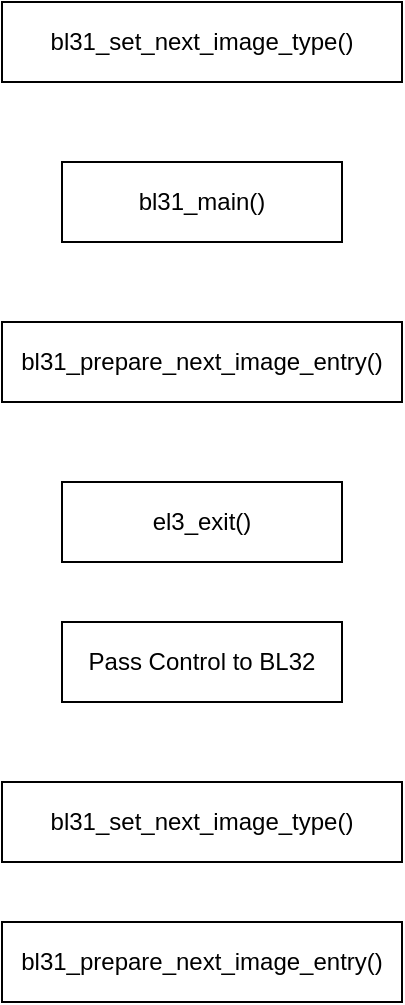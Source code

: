 <mxfile version="21.0.2" type="github">
  <diagram name="第 1 页" id="QRHOZtYr4ums3x9W75fd">
    <mxGraphModel dx="1176" dy="712" grid="1" gridSize="10" guides="1" tooltips="1" connect="1" arrows="1" fold="1" page="1" pageScale="1" pageWidth="2339" pageHeight="3300" math="0" shadow="0">
      <root>
        <mxCell id="0" />
        <mxCell id="1" parent="0" />
        <mxCell id="-8niDaf6iG7CoXGXTIaE-1" value="bl31_set_next_image_type()" style="rounded=0;whiteSpace=wrap;html=1;" vertex="1" parent="1">
          <mxGeometry x="420" y="400" width="200" height="40" as="geometry" />
        </mxCell>
        <mxCell id="-8niDaf6iG7CoXGXTIaE-2" value="bl31_main()" style="rounded=0;whiteSpace=wrap;html=1;" vertex="1" parent="1">
          <mxGeometry x="450" y="480" width="140" height="40" as="geometry" />
        </mxCell>
        <mxCell id="-8niDaf6iG7CoXGXTIaE-3" value="bl31_prepare_next_image_entry()" style="rounded=0;whiteSpace=wrap;html=1;" vertex="1" parent="1">
          <mxGeometry x="420" y="560" width="200" height="40" as="geometry" />
        </mxCell>
        <mxCell id="-8niDaf6iG7CoXGXTIaE-4" value="el3_exit()" style="rounded=0;whiteSpace=wrap;html=1;" vertex="1" parent="1">
          <mxGeometry x="450" y="640" width="140" height="40" as="geometry" />
        </mxCell>
        <mxCell id="-8niDaf6iG7CoXGXTIaE-5" value="bl31_set_next_image_type()" style="rounded=0;whiteSpace=wrap;html=1;" vertex="1" parent="1">
          <mxGeometry x="420" y="790" width="200" height="40" as="geometry" />
        </mxCell>
        <mxCell id="-8niDaf6iG7CoXGXTIaE-6" value="bl31_prepare_next_image_entry()" style="rounded=0;whiteSpace=wrap;html=1;" vertex="1" parent="1">
          <mxGeometry x="420" y="860" width="200" height="40" as="geometry" />
        </mxCell>
        <mxCell id="-8niDaf6iG7CoXGXTIaE-7" value="Pass Control to BL32" style="rounded=0;whiteSpace=wrap;html=1;" vertex="1" parent="1">
          <mxGeometry x="450" y="710" width="140" height="40" as="geometry" />
        </mxCell>
      </root>
    </mxGraphModel>
  </diagram>
</mxfile>
